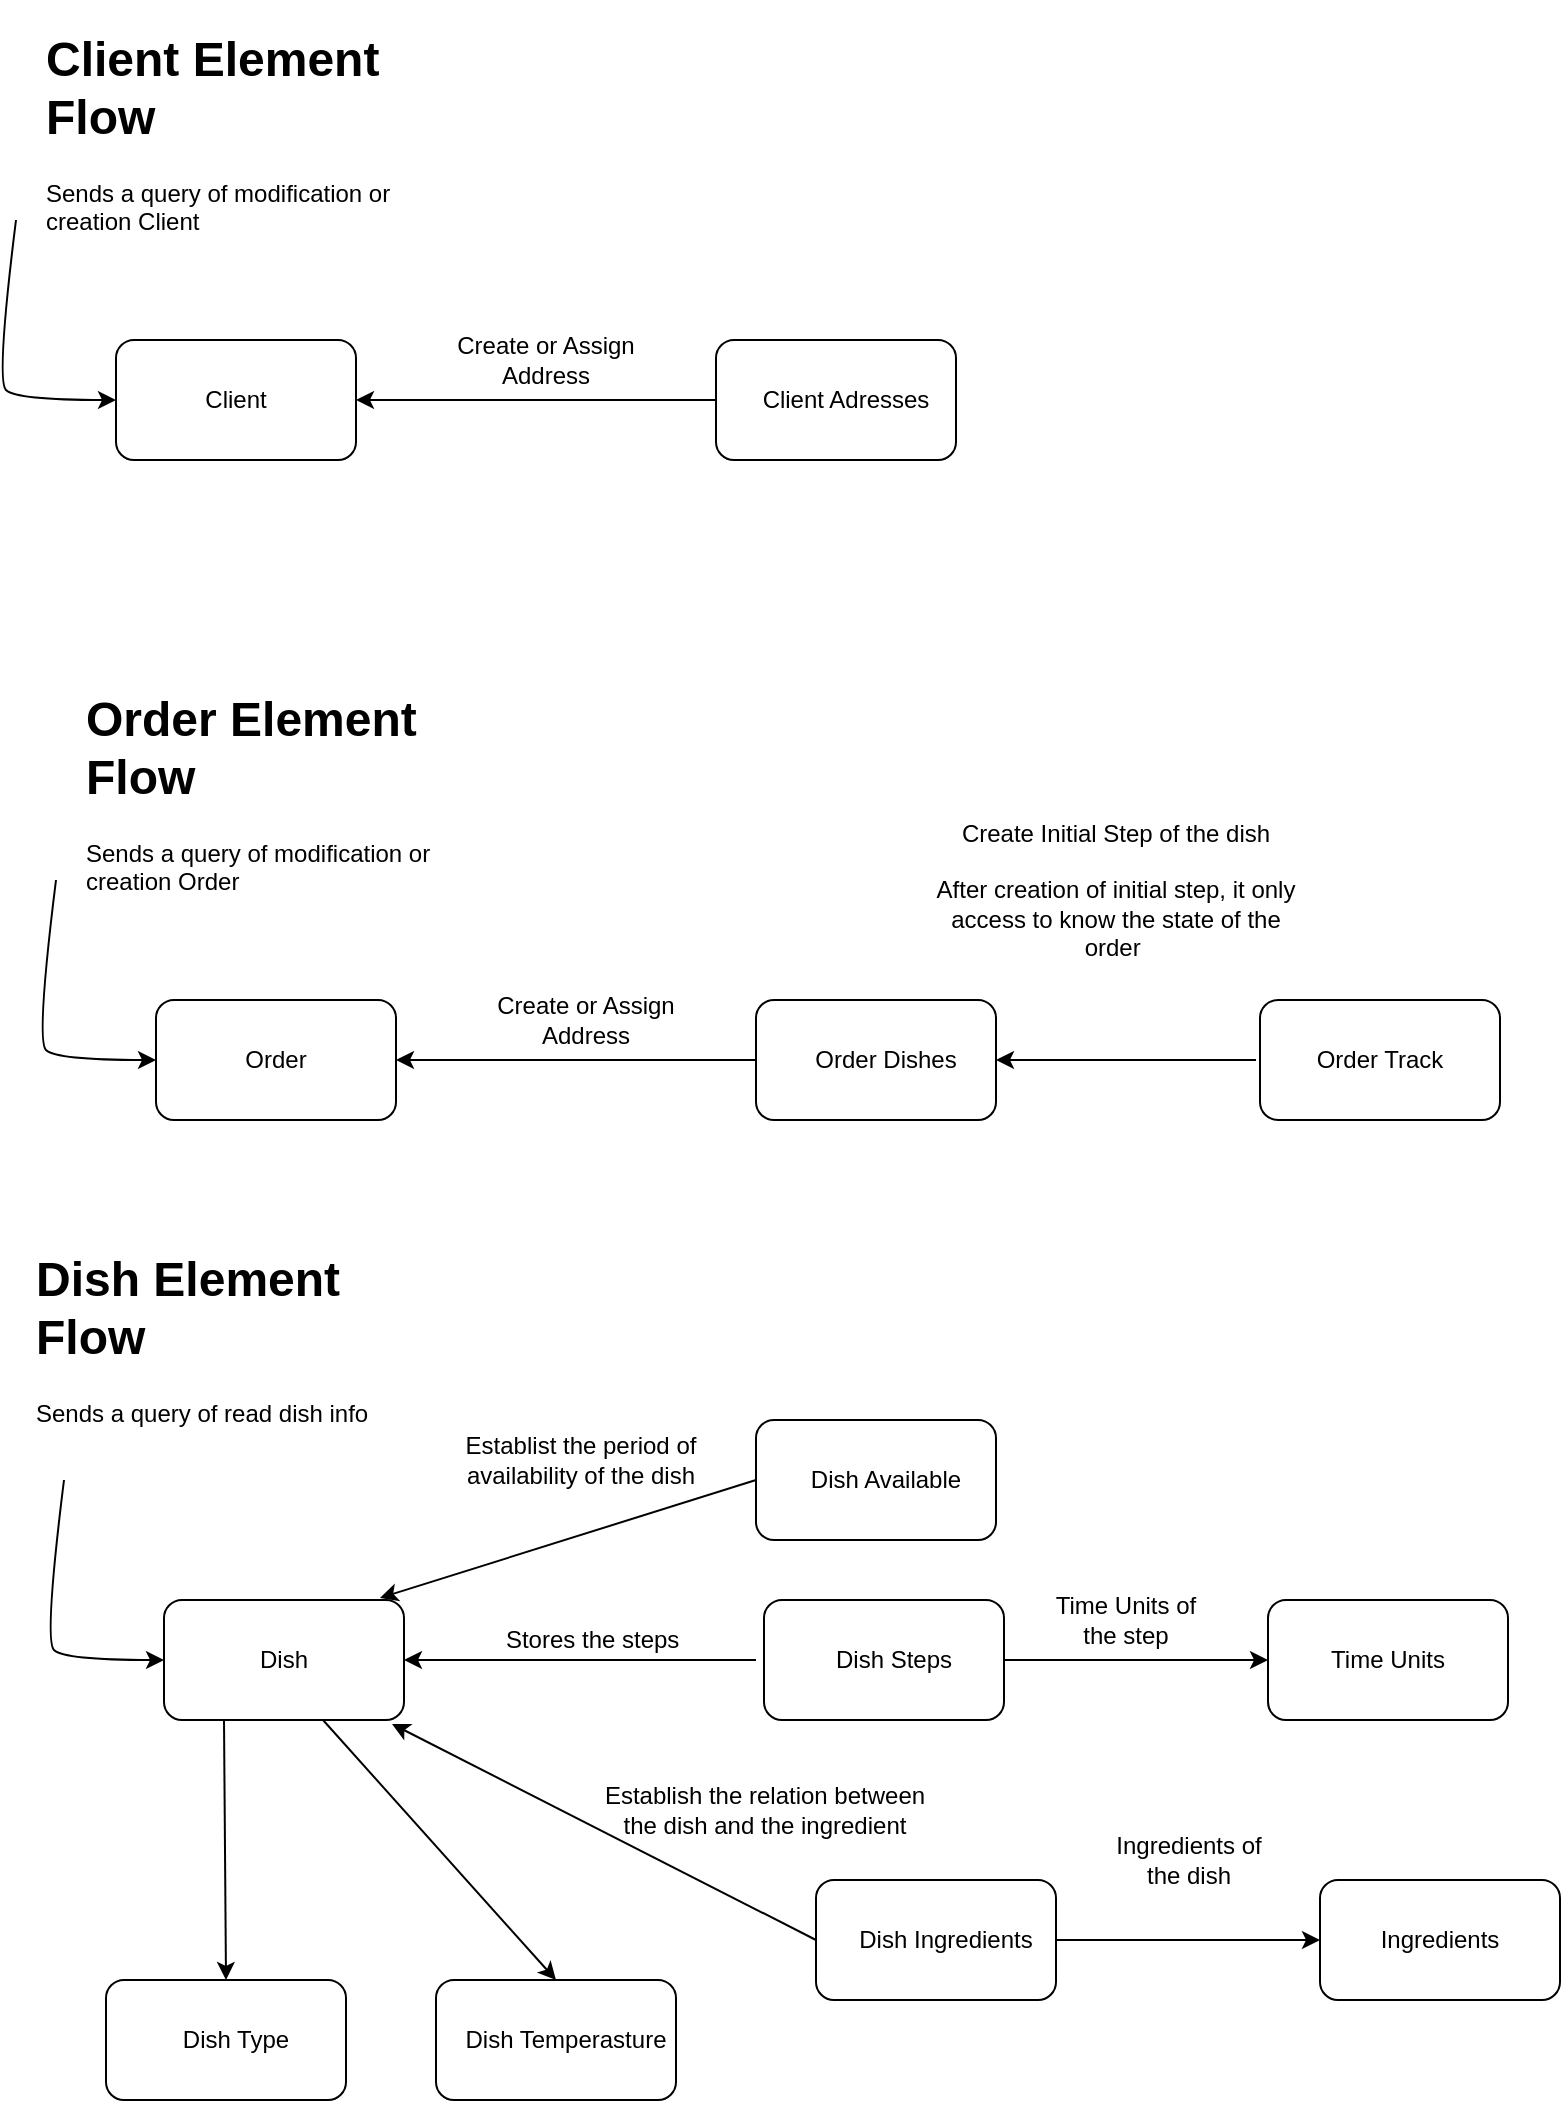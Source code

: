 <mxfile version="12.1.3" pages="2"><diagram id="_Qpc4lGDzkqqu-3ufxsV" name="Page-1"><mxGraphModel dx="1408" dy="552" grid="1" gridSize="10" guides="1" tooltips="1" connect="1" arrows="1" fold="1" page="1" pageScale="1" pageWidth="827" pageHeight="1169" math="0" shadow="0"><root><mxCell id="0"/><mxCell id="1" parent="0"/><mxCell id="OCiegsGPfQUy2fuJny-t-1" value="" style="rounded=1;whiteSpace=wrap;html=1;" vertex="1" parent="1"><mxGeometry x="70" y="200" width="120" height="60" as="geometry"/></mxCell><mxCell id="OCiegsGPfQUy2fuJny-t-2" value="Client" style="text;html=1;strokeColor=none;fillColor=none;align=center;verticalAlign=middle;whiteSpace=wrap;rounded=0;" vertex="1" parent="1"><mxGeometry x="110" y="220" width="40" height="20" as="geometry"/></mxCell><mxCell id="OCiegsGPfQUy2fuJny-t-3" value="" style="rounded=1;whiteSpace=wrap;html=1;" vertex="1" parent="1"><mxGeometry x="370" y="200" width="120" height="60" as="geometry"/></mxCell><mxCell id="OCiegsGPfQUy2fuJny-t-7" value="" style="endArrow=classic;html=1;exitX=0;exitY=0.5;exitDx=0;exitDy=0;entryX=1;entryY=0.5;entryDx=0;entryDy=0;" edge="1" parent="1" source="OCiegsGPfQUy2fuJny-t-3" target="OCiegsGPfQUy2fuJny-t-1"><mxGeometry width="50" height="50" relative="1" as="geometry"><mxPoint x="190" y="230" as="sourcePoint"/><mxPoint x="240" y="270" as="targetPoint"/><Array as="points"><mxPoint x="280" y="230"/></Array></mxGeometry></mxCell><mxCell id="OCiegsGPfQUy2fuJny-t-8" value="Client Adresses" style="text;html=1;strokeColor=none;fillColor=none;align=center;verticalAlign=middle;whiteSpace=wrap;rounded=0;" vertex="1" parent="1"><mxGeometry x="380" y="220" width="110" height="20" as="geometry"/></mxCell><mxCell id="OCiegsGPfQUy2fuJny-t-9" value="Create or Assign Address" style="text;html=1;strokeColor=none;fillColor=none;align=center;verticalAlign=middle;whiteSpace=wrap;rounded=0;" vertex="1" parent="1"><mxGeometry x="230" y="200" width="110" height="20" as="geometry"/></mxCell><mxCell id="OCiegsGPfQUy2fuJny-t-10" value="" style="curved=1;endArrow=classic;html=1;" edge="1" parent="1"><mxGeometry width="50" height="50" relative="1" as="geometry"><mxPoint x="20" y="140" as="sourcePoint"/><mxPoint x="70" y="230" as="targetPoint"/><Array as="points"><mxPoint x="10" y="220"/><mxPoint x="20" y="230"/></Array></mxGeometry></mxCell><mxCell id="OCiegsGPfQUy2fuJny-t-11" value="&lt;h1&gt;Client Element Flow&lt;/h1&gt;&lt;p&gt;Sends a query of modification or creation Client&amp;nbsp;&lt;/p&gt;" style="text;html=1;strokeColor=none;fillColor=none;spacing=5;spacingTop=-20;whiteSpace=wrap;overflow=hidden;rounded=0;" vertex="1" parent="1"><mxGeometry x="30" y="40" width="190" height="120" as="geometry"/></mxCell><mxCell id="OCiegsGPfQUy2fuJny-t-12" value="" style="rounded=1;whiteSpace=wrap;html=1;" vertex="1" parent="1"><mxGeometry x="90" y="530" width="120" height="60" as="geometry"/></mxCell><mxCell id="OCiegsGPfQUy2fuJny-t-13" value="Order" style="text;html=1;strokeColor=none;fillColor=none;align=center;verticalAlign=middle;whiteSpace=wrap;rounded=0;" vertex="1" parent="1"><mxGeometry x="130" y="550" width="40" height="20" as="geometry"/></mxCell><mxCell id="OCiegsGPfQUy2fuJny-t-14" value="" style="rounded=1;whiteSpace=wrap;html=1;" vertex="1" parent="1"><mxGeometry x="390" y="530" width="120" height="60" as="geometry"/></mxCell><mxCell id="OCiegsGPfQUy2fuJny-t-15" value="" style="endArrow=classic;html=1;entryX=1;entryY=0.5;entryDx=0;entryDy=0;exitX=0;exitY=0.5;exitDx=0;exitDy=0;" edge="1" target="OCiegsGPfQUy2fuJny-t-12" parent="1" source="OCiegsGPfQUy2fuJny-t-14"><mxGeometry width="50" height="50" relative="1" as="geometry"><mxPoint x="320" y="600" as="sourcePoint"/><mxPoint x="260" y="510" as="targetPoint"/></mxGeometry></mxCell><mxCell id="OCiegsGPfQUy2fuJny-t-16" value="Order Dishes" style="text;html=1;strokeColor=none;fillColor=none;align=center;verticalAlign=middle;whiteSpace=wrap;rounded=0;" vertex="1" parent="1"><mxGeometry x="400" y="550" width="110" height="20" as="geometry"/></mxCell><mxCell id="OCiegsGPfQUy2fuJny-t-17" value="Create or Assign Address" style="text;html=1;strokeColor=none;fillColor=none;align=center;verticalAlign=middle;whiteSpace=wrap;rounded=0;" vertex="1" parent="1"><mxGeometry x="250" y="530" width="110" height="20" as="geometry"/></mxCell><mxCell id="OCiegsGPfQUy2fuJny-t-18" value="" style="curved=1;endArrow=classic;html=1;" edge="1" parent="1"><mxGeometry width="50" height="50" relative="1" as="geometry"><mxPoint x="40" y="470" as="sourcePoint"/><mxPoint x="90" y="560" as="targetPoint"/><Array as="points"><mxPoint x="30" y="550"/><mxPoint x="40" y="560"/></Array></mxGeometry></mxCell><mxCell id="OCiegsGPfQUy2fuJny-t-19" value="&lt;h1&gt;Order Element Flow&lt;/h1&gt;&lt;p&gt;Sends a query of modification or creation Order&lt;/p&gt;" style="text;html=1;strokeColor=none;fillColor=none;spacing=5;spacingTop=-20;whiteSpace=wrap;overflow=hidden;rounded=0;" vertex="1" parent="1"><mxGeometry x="50" y="370" width="190" height="120" as="geometry"/></mxCell><mxCell id="OCiegsGPfQUy2fuJny-t-20" value="" style="rounded=1;whiteSpace=wrap;html=1;" vertex="1" parent="1"><mxGeometry x="642" y="530" width="120" height="60" as="geometry"/></mxCell><mxCell id="OCiegsGPfQUy2fuJny-t-21" value="" style="endArrow=classic;html=1;entryX=1;entryY=0.5;entryDx=0;entryDy=0;" edge="1" parent="1" target="OCiegsGPfQUy2fuJny-t-16"><mxGeometry width="50" height="50" relative="1" as="geometry"><mxPoint x="640" y="560" as="sourcePoint"/><mxPoint x="560" y="510" as="targetPoint"/></mxGeometry></mxCell><mxCell id="OCiegsGPfQUy2fuJny-t-22" value="Order Track" style="text;html=1;strokeColor=none;fillColor=none;align=center;verticalAlign=middle;whiteSpace=wrap;rounded=0;" vertex="1" parent="1"><mxGeometry x="663" y="550" width="78" height="20" as="geometry"/></mxCell><mxCell id="OCiegsGPfQUy2fuJny-t-24" value="Create Initial Step of the dish&lt;br&gt;&lt;br&gt;After creation of initial step, it only access to know the state of the order&amp;nbsp;" style="text;html=1;strokeColor=none;fillColor=none;align=center;verticalAlign=middle;whiteSpace=wrap;rounded=0;" vertex="1" parent="1"><mxGeometry x="477" y="430" width="186" height="90" as="geometry"/></mxCell><mxCell id="OCiegsGPfQUy2fuJny-t-25" value="" style="rounded=1;whiteSpace=wrap;html=1;" vertex="1" parent="1"><mxGeometry x="94" y="830" width="120" height="60" as="geometry"/></mxCell><mxCell id="OCiegsGPfQUy2fuJny-t-26" value="Dish" style="text;html=1;strokeColor=none;fillColor=none;align=center;verticalAlign=middle;whiteSpace=wrap;rounded=0;" vertex="1" parent="1"><mxGeometry x="134" y="850" width="40" height="20" as="geometry"/></mxCell><mxCell id="OCiegsGPfQUy2fuJny-t-27" value="" style="rounded=1;whiteSpace=wrap;html=1;" vertex="1" parent="1"><mxGeometry x="394" y="830" width="120" height="60" as="geometry"/></mxCell><mxCell id="OCiegsGPfQUy2fuJny-t-28" value="" style="endArrow=classic;html=1;entryX=1;entryY=0.5;entryDx=0;entryDy=0;" edge="1" target="OCiegsGPfQUy2fuJny-t-25" parent="1"><mxGeometry width="50" height="50" relative="1" as="geometry"><mxPoint x="390" y="860" as="sourcePoint"/><mxPoint x="264" y="810" as="targetPoint"/></mxGeometry></mxCell><mxCell id="OCiegsGPfQUy2fuJny-t-29" value="Dish Steps" style="text;html=1;strokeColor=none;fillColor=none;align=center;verticalAlign=middle;whiteSpace=wrap;rounded=0;" vertex="1" parent="1"><mxGeometry x="404" y="850" width="110" height="20" as="geometry"/></mxCell><mxCell id="OCiegsGPfQUy2fuJny-t-31" value="" style="curved=1;endArrow=classic;html=1;" edge="1" parent="1"><mxGeometry width="50" height="50" relative="1" as="geometry"><mxPoint x="44" y="770" as="sourcePoint"/><mxPoint x="94" y="860" as="targetPoint"/><Array as="points"><mxPoint x="34" y="850"/><mxPoint x="44" y="860"/></Array></mxGeometry></mxCell><mxCell id="OCiegsGPfQUy2fuJny-t-32" value="&lt;h1&gt;Dish Element Flow&lt;/h1&gt;&lt;p&gt;Sends a query of read dish info&lt;/p&gt;" style="text;html=1;strokeColor=none;fillColor=none;spacing=5;spacingTop=-20;whiteSpace=wrap;overflow=hidden;rounded=0;" vertex="1" parent="1"><mxGeometry x="25" y="650" width="190" height="120" as="geometry"/></mxCell><mxCell id="OCiegsGPfQUy2fuJny-t-33" value="" style="rounded=1;whiteSpace=wrap;html=1;" vertex="1" parent="1"><mxGeometry x="646" y="830" width="120" height="60" as="geometry"/></mxCell><mxCell id="OCiegsGPfQUy2fuJny-t-34" value="" style="endArrow=classic;html=1;entryX=0;entryY=0.5;entryDx=0;entryDy=0;" edge="1" target="OCiegsGPfQUy2fuJny-t-33" parent="1"><mxGeometry width="50" height="50" relative="1" as="geometry"><mxPoint x="514" y="860" as="sourcePoint"/><mxPoint x="564" y="810" as="targetPoint"/></mxGeometry></mxCell><mxCell id="OCiegsGPfQUy2fuJny-t-35" value="Time Units" style="text;html=1;strokeColor=none;fillColor=none;align=center;verticalAlign=middle;whiteSpace=wrap;rounded=0;" vertex="1" parent="1"><mxGeometry x="667" y="850" width="78" height="20" as="geometry"/></mxCell><mxCell id="OCiegsGPfQUy2fuJny-t-37" value="" style="rounded=1;whiteSpace=wrap;html=1;" vertex="1" parent="1"><mxGeometry x="65" y="1020" width="120" height="60" as="geometry"/></mxCell><mxCell id="OCiegsGPfQUy2fuJny-t-38" value="Dish Type" style="text;html=1;strokeColor=none;fillColor=none;align=center;verticalAlign=middle;whiteSpace=wrap;rounded=0;" vertex="1" parent="1"><mxGeometry x="75" y="1040" width="110" height="20" as="geometry"/></mxCell><mxCell id="OCiegsGPfQUy2fuJny-t-46" value="" style="rounded=1;whiteSpace=wrap;html=1;" vertex="1" parent="1"><mxGeometry x="390" y="740" width="120" height="60" as="geometry"/></mxCell><mxCell id="OCiegsGPfQUy2fuJny-t-47" value="" style="endArrow=classic;html=1;exitX=0;exitY=0.5;exitDx=0;exitDy=0;entryX=0.9;entryY=-0.017;entryDx=0;entryDy=0;entryPerimeter=0;" edge="1" parent="1" target="OCiegsGPfQUy2fuJny-t-25" source="OCiegsGPfQUy2fuJny-t-46"><mxGeometry width="50" height="50" relative="1" as="geometry"><mxPoint x="210" y="770" as="sourcePoint"/><mxPoint x="290" y="820" as="targetPoint"/><Array as="points"/></mxGeometry></mxCell><mxCell id="OCiegsGPfQUy2fuJny-t-48" value="Dish Available" style="text;html=1;strokeColor=none;fillColor=none;align=center;verticalAlign=middle;whiteSpace=wrap;rounded=0;" vertex="1" parent="1"><mxGeometry x="400" y="760" width="110" height="20" as="geometry"/></mxCell><mxCell id="OCiegsGPfQUy2fuJny-t-52" value="" style="rounded=1;whiteSpace=wrap;html=1;" vertex="1" parent="1"><mxGeometry x="420" y="970" width="120" height="60" as="geometry"/></mxCell><mxCell id="OCiegsGPfQUy2fuJny-t-53" value="Dish Ingredients" style="text;html=1;strokeColor=none;fillColor=none;align=center;verticalAlign=middle;whiteSpace=wrap;rounded=0;" vertex="1" parent="1"><mxGeometry x="430" y="990" width="110" height="20" as="geometry"/></mxCell><mxCell id="OCiegsGPfQUy2fuJny-t-54" value="" style="rounded=1;whiteSpace=wrap;html=1;" vertex="1" parent="1"><mxGeometry x="672" y="970" width="120" height="60" as="geometry"/></mxCell><mxCell id="OCiegsGPfQUy2fuJny-t-55" value="" style="endArrow=classic;html=1;entryX=0;entryY=0.5;entryDx=0;entryDy=0;" edge="1" target="OCiegsGPfQUy2fuJny-t-54" parent="1"><mxGeometry width="50" height="50" relative="1" as="geometry"><mxPoint x="540" y="1000" as="sourcePoint"/><mxPoint x="590" y="950" as="targetPoint"/></mxGeometry></mxCell><mxCell id="OCiegsGPfQUy2fuJny-t-56" value="Ingredients" style="text;html=1;strokeColor=none;fillColor=none;align=center;verticalAlign=middle;whiteSpace=wrap;rounded=0;" vertex="1" parent="1"><mxGeometry x="693" y="990" width="78" height="20" as="geometry"/></mxCell><mxCell id="OCiegsGPfQUy2fuJny-t-57" value="" style="endArrow=classic;html=1;entryX=0.95;entryY=1.033;entryDx=0;entryDy=0;entryPerimeter=0;exitX=0;exitY=0.5;exitDx=0;exitDy=0;" edge="1" target="OCiegsGPfQUy2fuJny-t-25" parent="1" source="OCiegsGPfQUy2fuJny-t-52"><mxGeometry width="50" height="50" relative="1" as="geometry"><mxPoint x="330" y="900" as="sourcePoint"/><mxPoint x="264" y="910" as="targetPoint"/></mxGeometry></mxCell><mxCell id="OCiegsGPfQUy2fuJny-t-58" value="" style="rounded=1;whiteSpace=wrap;html=1;" vertex="1" parent="1"><mxGeometry x="230" y="1020" width="120" height="60" as="geometry"/></mxCell><mxCell id="OCiegsGPfQUy2fuJny-t-59" value="Dish Temperasture" style="text;html=1;strokeColor=none;fillColor=none;align=center;verticalAlign=middle;whiteSpace=wrap;rounded=0;" vertex="1" parent="1"><mxGeometry x="240" y="1040" width="110" height="20" as="geometry"/></mxCell><mxCell id="OCiegsGPfQUy2fuJny-t-64" value="" style="endArrow=classic;html=1;exitX=0.25;exitY=1;exitDx=0;exitDy=0;entryX=0.5;entryY=0;entryDx=0;entryDy=0;" edge="1" parent="1" source="OCiegsGPfQUy2fuJny-t-25" target="OCiegsGPfQUy2fuJny-t-37"><mxGeometry width="50" height="50" relative="1" as="geometry"><mxPoint x="80" y="960" as="sourcePoint"/><mxPoint x="130" y="910" as="targetPoint"/></mxGeometry></mxCell><mxCell id="OCiegsGPfQUy2fuJny-t-65" value="" style="endArrow=classic;html=1;exitX=0.25;exitY=1;exitDx=0;exitDy=0;entryX=0.5;entryY=0;entryDx=0;entryDy=0;" edge="1" parent="1" target="OCiegsGPfQUy2fuJny-t-58"><mxGeometry width="50" height="50" relative="1" as="geometry"><mxPoint x="173.5" y="890" as="sourcePoint"/><mxPoint x="174.5" y="1020" as="targetPoint"/></mxGeometry></mxCell><mxCell id="OCiegsGPfQUy2fuJny-t-66" value="Establist the period of availability of the dish" style="text;html=1;strokeColor=none;fillColor=none;align=center;verticalAlign=middle;whiteSpace=wrap;rounded=0;" vertex="1" parent="1"><mxGeometry x="215" y="730" width="175" height="60" as="geometry"/></mxCell><mxCell id="OCiegsGPfQUy2fuJny-t-67" value="Stores the steps&amp;nbsp;" style="text;html=1;strokeColor=none;fillColor=none;align=center;verticalAlign=middle;whiteSpace=wrap;rounded=0;" vertex="1" parent="1"><mxGeometry x="260" y="840" width="100" height="20" as="geometry"/></mxCell><mxCell id="OCiegsGPfQUy2fuJny-t-68" value="Time Units of the step" style="text;html=1;strokeColor=none;fillColor=none;align=center;verticalAlign=middle;whiteSpace=wrap;rounded=0;" vertex="1" parent="1"><mxGeometry x="530" y="830" width="90" height="20" as="geometry"/></mxCell><mxCell id="OCiegsGPfQUy2fuJny-t-69" value="Establish the relation between the dish and the ingredient" style="text;html=1;strokeColor=none;fillColor=none;align=center;verticalAlign=middle;whiteSpace=wrap;rounded=0;" vertex="1" parent="1"><mxGeometry x="311.5" y="920" width="165" height="30" as="geometry"/></mxCell><mxCell id="OCiegsGPfQUy2fuJny-t-70" value="Ingredients of the dish" style="text;html=1;strokeColor=none;fillColor=none;align=center;verticalAlign=middle;whiteSpace=wrap;rounded=0;" vertex="1" parent="1"><mxGeometry x="563.5" y="950" width="85" height="20" as="geometry"/></mxCell></root></mxGraphModel></diagram><diagram id="YcjYqcybkS0o50LxuG1b" name="Page-2"><mxGraphModel dx="1408" dy="552" grid="1" gridSize="10" guides="1" tooltips="1" connect="1" arrows="1" fold="1" page="1" pageScale="1" pageWidth="827" pageHeight="1169" math="0" shadow="0"><root><mxCell id="-aJi8Z_xiGtBngBHldbc-0"/><mxCell id="-aJi8Z_xiGtBngBHldbc-1" parent="-aJi8Z_xiGtBngBHldbc-0"/><mxCell id="-aJi8Z_xiGtBngBHldbc-2" value="" style="rounded=1;whiteSpace=wrap;html=1;" vertex="1" parent="-aJi8Z_xiGtBngBHldbc-1"><mxGeometry x="330" y="40" width="120" height="60" as="geometry"/></mxCell><mxCell id="-aJi8Z_xiGtBngBHldbc-3" value="Client" style="text;html=1;strokeColor=none;fillColor=none;align=center;verticalAlign=middle;whiteSpace=wrap;rounded=0;" vertex="1" parent="-aJi8Z_xiGtBngBHldbc-1"><mxGeometry x="370" y="60" width="40" height="20" as="geometry"/></mxCell><mxCell id="-aJi8Z_xiGtBngBHldbc-4" value="" style="rounded=1;whiteSpace=wrap;html=1;" vertex="1" parent="-aJi8Z_xiGtBngBHldbc-1"><mxGeometry x="150" y="250" width="120" height="60" as="geometry"/></mxCell><mxCell id="-aJi8Z_xiGtBngBHldbc-5" value="Order" style="text;html=1;strokeColor=none;fillColor=none;align=center;verticalAlign=middle;whiteSpace=wrap;rounded=0;" vertex="1" parent="-aJi8Z_xiGtBngBHldbc-1"><mxGeometry x="190" y="270" width="40" height="20" as="geometry"/></mxCell><mxCell id="-aJi8Z_xiGtBngBHldbc-6" value="" style="rounded=1;whiteSpace=wrap;html=1;" vertex="1" parent="-aJi8Z_xiGtBngBHldbc-1"><mxGeometry x="530" y="250" width="120" height="60" as="geometry"/></mxCell><mxCell id="-aJi8Z_xiGtBngBHldbc-7" value="Dish" style="text;html=1;strokeColor=none;fillColor=none;align=center;verticalAlign=middle;whiteSpace=wrap;rounded=0;" vertex="1" parent="-aJi8Z_xiGtBngBHldbc-1"><mxGeometry x="570" y="270" width="40" height="20" as="geometry"/></mxCell><mxCell id="-aJi8Z_xiGtBngBHldbc-8" value="" style="endArrow=classic;startArrow=classic;html=1;entryX=0.25;entryY=1;entryDx=0;entryDy=0;exitX=0.5;exitY=0;exitDx=0;exitDy=0;" edge="1" parent="-aJi8Z_xiGtBngBHldbc-1" source="-aJi8Z_xiGtBngBHldbc-4" target="-aJi8Z_xiGtBngBHldbc-2"><mxGeometry width="50" height="50" relative="1" as="geometry"><mxPoint x="255" y="200" as="sourcePoint"/><mxPoint x="305" y="150" as="targetPoint"/></mxGeometry></mxCell><mxCell id="-aJi8Z_xiGtBngBHldbc-9" value="" style="endArrow=classic;startArrow=classic;html=1;exitX=0.5;exitY=0;exitDx=0;exitDy=0;" edge="1" parent="-aJi8Z_xiGtBngBHldbc-1" source="-aJi8Z_xiGtBngBHldbc-6"><mxGeometry width="50" height="50" relative="1" as="geometry"><mxPoint x="380" y="150" as="sourcePoint"/><mxPoint x="430" y="100" as="targetPoint"/></mxGeometry></mxCell><mxCell id="-aJi8Z_xiGtBngBHldbc-10" value="" style="endArrow=classic;startArrow=classic;html=1;entryX=0;entryY=0.5;entryDx=0;entryDy=0;" edge="1" parent="-aJi8Z_xiGtBngBHldbc-1" source="-aJi8Z_xiGtBngBHldbc-4" target="-aJi8Z_xiGtBngBHldbc-6"><mxGeometry width="50" height="50" relative="1" as="geometry"><mxPoint x="200" y="380" as="sourcePoint"/><mxPoint x="250" y="330" as="targetPoint"/></mxGeometry></mxCell><mxCell id="-aJi8Z_xiGtBngBHldbc-13" value="&lt;h1&gt;&lt;span&gt;Client-Order&lt;/span&gt;&lt;/h1&gt;&lt;h1&gt;&lt;span style=&quot;font-size: 12px ; font-weight: normal&quot;&gt;Set Order&lt;/span&gt;&lt;/h1&gt;&lt;h1&gt;&lt;span style=&quot;font-size: 12px ; font-weight: normal&quot;&gt;Get Order&lt;/span&gt;&lt;br&gt;&lt;/h1&gt;" style="text;html=1;strokeColor=none;fillColor=none;spacing=5;spacingTop=-20;whiteSpace=wrap;overflow=hidden;rounded=0;" vertex="1" parent="-aJi8Z_xiGtBngBHldbc-1"><mxGeometry x="57.5" y="20" width="190" height="120" as="geometry"/></mxCell><mxCell id="-aJi8Z_xiGtBngBHldbc-14" value="&lt;h1&gt;&lt;span&gt;Order-Client&lt;/span&gt;&lt;/h1&gt;&lt;h1&gt;&lt;span style=&quot;font-size: 12px ; font-weight: normal&quot;&gt;Notify Order status change&lt;/span&gt;&lt;/h1&gt;" style="text;html=1;strokeColor=none;fillColor=none;spacing=5;spacingTop=-20;whiteSpace=wrap;overflow=hidden;rounded=0;" vertex="1" parent="-aJi8Z_xiGtBngBHldbc-1"><mxGeometry x="57.5" y="140" width="190" height="120" as="geometry"/></mxCell><mxCell id="-aJi8Z_xiGtBngBHldbc-15" value="&lt;h1&gt;&lt;span&gt;Order-Dish&lt;/span&gt;&lt;/h1&gt;&lt;h1&gt;&lt;span style=&quot;font-size: 12px ; font-weight: normal&quot;&gt;Get Dish&lt;/span&gt;&lt;br&gt;&lt;/h1&gt;" style="text;html=1;strokeColor=none;fillColor=none;spacing=5;spacingTop=-20;whiteSpace=wrap;overflow=hidden;rounded=0;" vertex="1" parent="-aJi8Z_xiGtBngBHldbc-1"><mxGeometry x="295" y="300" width="190" height="120" as="geometry"/></mxCell><mxCell id="-aJi8Z_xiGtBngBHldbc-17" value="&lt;h1&gt;&lt;span&gt;Client-Dish&lt;/span&gt;&lt;/h1&gt;&lt;h1&gt;&lt;span style=&quot;font-size: 12px ; font-weight: normal&quot;&gt;Get Dish&lt;/span&gt;&lt;/h1&gt;" style="text;html=1;strokeColor=none;fillColor=none;spacing=5;spacingTop=-20;whiteSpace=wrap;overflow=hidden;rounded=0;" vertex="1" parent="-aJi8Z_xiGtBngBHldbc-1"><mxGeometry x="540" y="80" width="190" height="120" as="geometry"/></mxCell></root></mxGraphModel></diagram></mxfile>